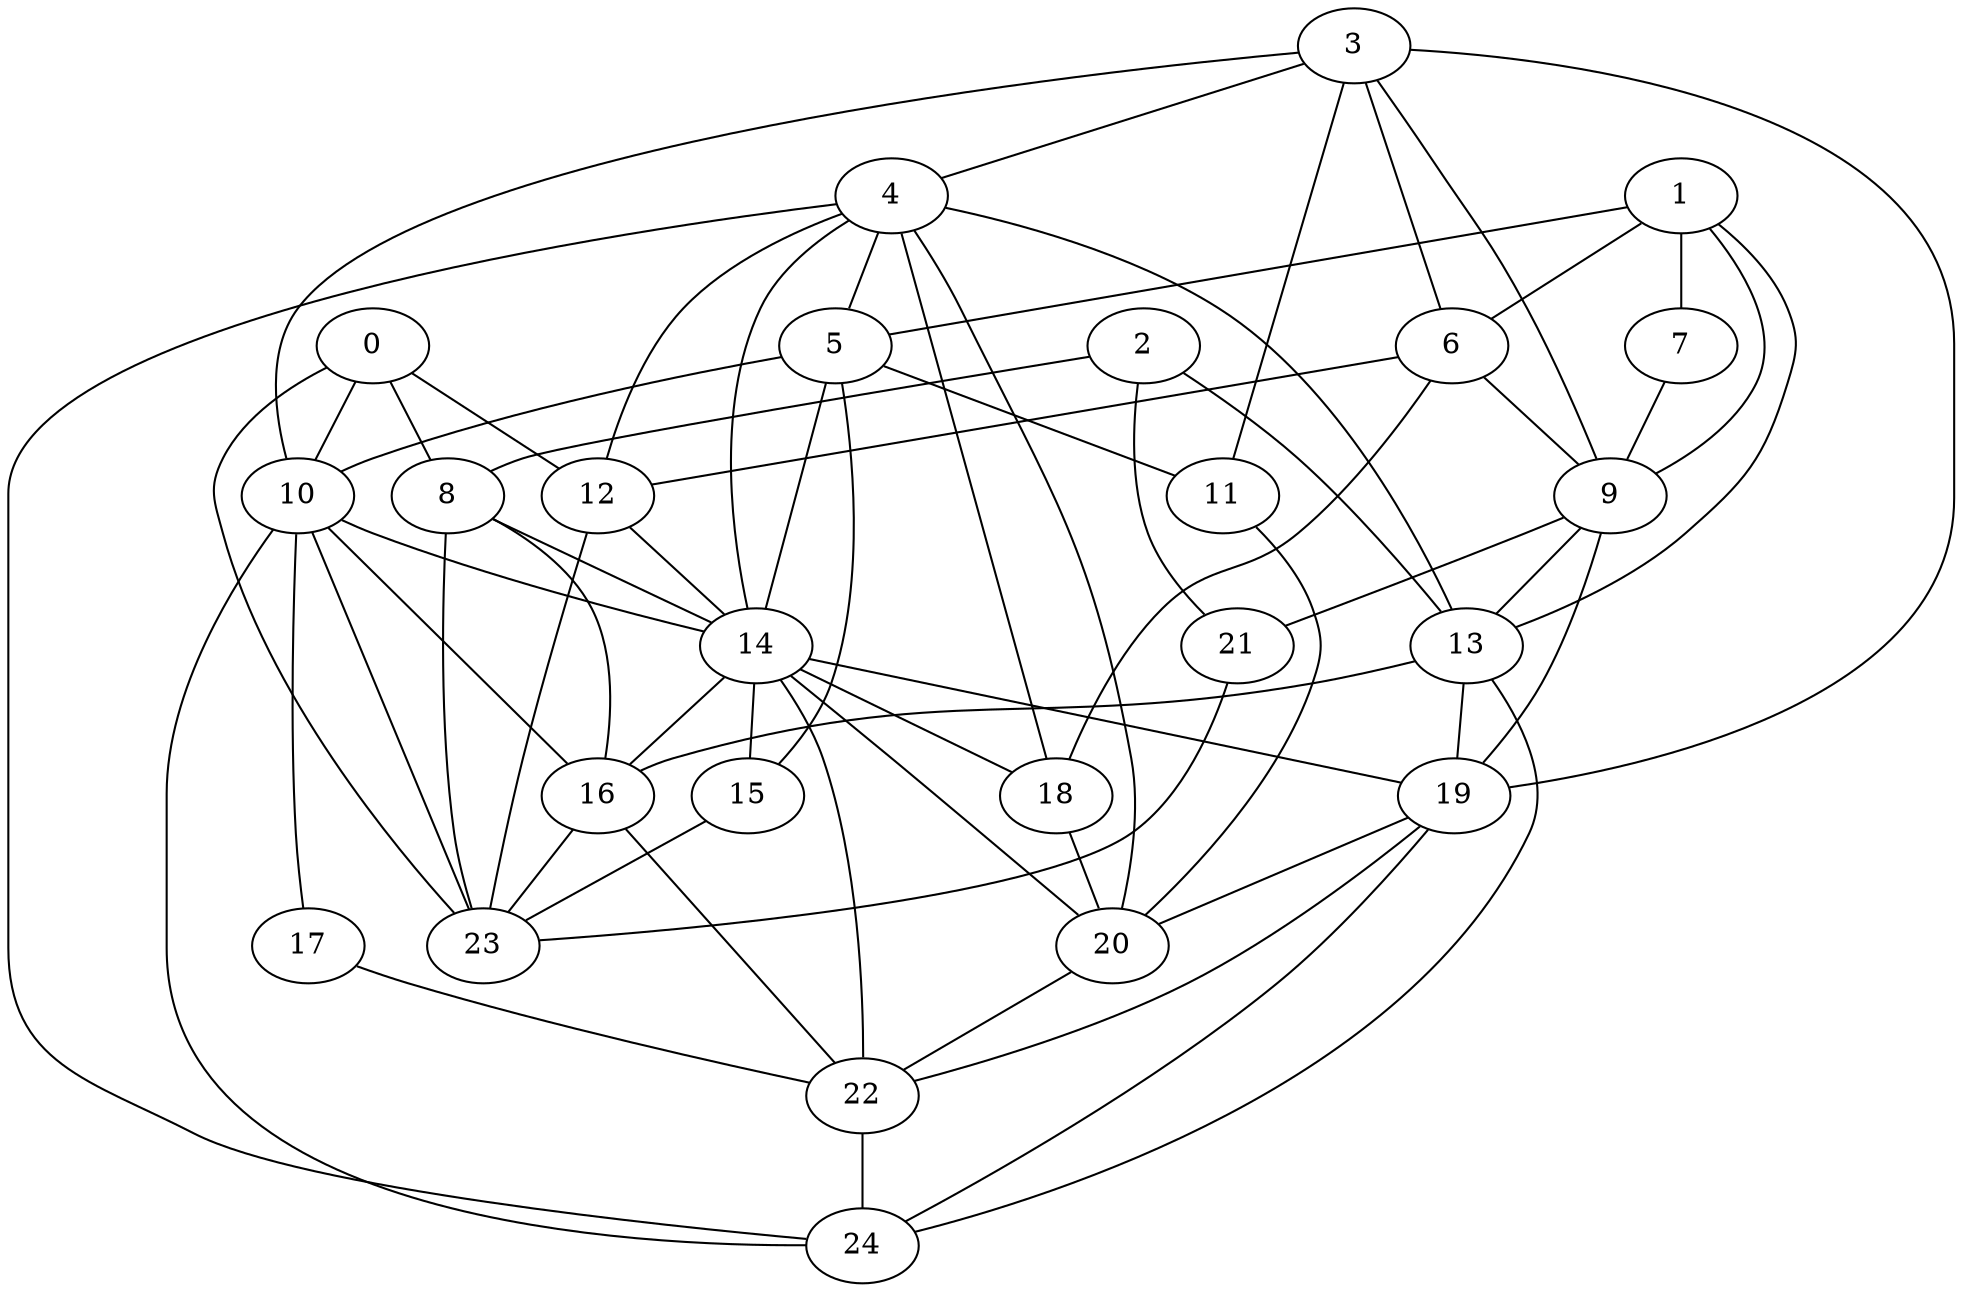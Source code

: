 strict graph "gnp_random_graph(25,0.25)" {
0;
1;
2;
3;
4;
5;
6;
7;
8;
9;
10;
11;
12;
13;
14;
15;
16;
17;
18;
19;
20;
21;
22;
23;
24;
0 -- 8  [is_available=True, prob="0.216919880707"];
0 -- 10  [is_available=True, prob="0.289106654418"];
0 -- 12  [is_available=True, prob="0.706594143581"];
0 -- 23  [is_available=True, prob="0.0285751332868"];
1 -- 9  [is_available=True, prob="0.0161824258366"];
1 -- 13  [is_available=True, prob="1.0"];
1 -- 5  [is_available=True, prob="0.324059216576"];
1 -- 6  [is_available=True, prob="0.604021762415"];
1 -- 7  [is_available=True, prob="1.0"];
2 -- 8  [is_available=True, prob="0.633118280641"];
2 -- 13  [is_available=True, prob="0.290099002044"];
2 -- 21  [is_available=True, prob="1.0"];
3 -- 4  [is_available=True, prob="0.60339176079"];
3 -- 6  [is_available=True, prob="0.570252223019"];
3 -- 9  [is_available=True, prob="1.0"];
3 -- 10  [is_available=True, prob="0.591741619158"];
3 -- 11  [is_available=True, prob="0.897793464498"];
3 -- 19  [is_available=True, prob="0.547947984292"];
4 -- 5  [is_available=True, prob="0.542436325825"];
4 -- 12  [is_available=True, prob="0.680983374496"];
4 -- 13  [is_available=True, prob="1.0"];
4 -- 14  [is_available=True, prob="1.0"];
4 -- 18  [is_available=True, prob="0.756591636013"];
4 -- 20  [is_available=True, prob="1.0"];
4 -- 24  [is_available=True, prob="0.0877269089814"];
5 -- 10  [is_available=True, prob="0.192159518223"];
5 -- 11  [is_available=True, prob="0.246633404659"];
5 -- 14  [is_available=True, prob="0.657671539397"];
5 -- 15  [is_available=True, prob="0.388187503231"];
6 -- 18  [is_available=True, prob="0.444405496187"];
6 -- 12  [is_available=True, prob="1.0"];
6 -- 9  [is_available=True, prob="0.534558881195"];
7 -- 9  [is_available=True, prob="0.72386715382"];
8 -- 16  [is_available=True, prob="1.0"];
8 -- 14  [is_available=True, prob="0.11665854573"];
8 -- 23  [is_available=True, prob="0.918602400484"];
9 -- 13  [is_available=True, prob="0.449918434289"];
9 -- 19  [is_available=True, prob="1.0"];
9 -- 21  [is_available=True, prob="0.272720303358"];
10 -- 14  [is_available=True, prob="1.0"];
10 -- 16  [is_available=True, prob="1.0"];
10 -- 17  [is_available=True, prob="0.0524236779084"];
10 -- 23  [is_available=True, prob="0.108427549765"];
10 -- 24  [is_available=True, prob="0.917095418701"];
11 -- 20  [is_available=True, prob="0.131592842577"];
12 -- 14  [is_available=True, prob="0.196259323471"];
12 -- 23  [is_available=True, prob="0.216396405511"];
13 -- 16  [is_available=True, prob="0.225854596158"];
13 -- 19  [is_available=True, prob="0.0205284302357"];
13 -- 24  [is_available=True, prob="0.203163992565"];
14 -- 15  [is_available=True, prob="0.677872827741"];
14 -- 16  [is_available=True, prob="0.157320243004"];
14 -- 18  [is_available=True, prob="0.514330327204"];
14 -- 19  [is_available=True, prob="1.0"];
14 -- 20  [is_available=True, prob="0.912960683606"];
14 -- 22  [is_available=True, prob="0.866714079158"];
15 -- 23  [is_available=True, prob="1.0"];
16 -- 22  [is_available=True, prob="1.0"];
16 -- 23  [is_available=True, prob="0.458902311793"];
17 -- 22  [is_available=True, prob="0.692745595475"];
18 -- 20  [is_available=True, prob="0.993687557322"];
19 -- 20  [is_available=True, prob="1.0"];
19 -- 22  [is_available=True, prob="1.0"];
19 -- 24  [is_available=True, prob="0.34930409557"];
20 -- 22  [is_available=True, prob="1.0"];
21 -- 23  [is_available=True, prob="0.162405699647"];
22 -- 24  [is_available=True, prob="1.0"];
}
